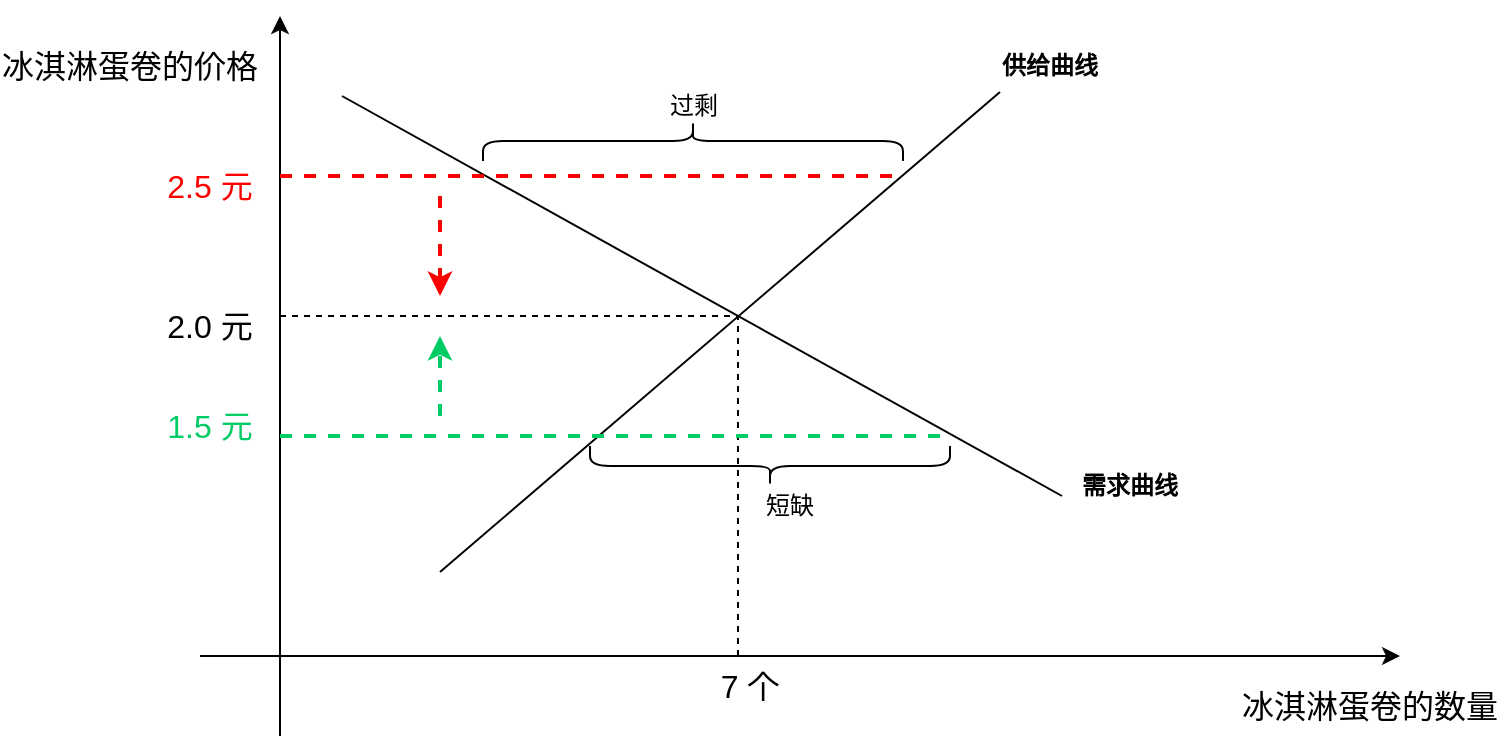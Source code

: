 <mxfile version="21.5.2" type="device">
  <diagram name="第 1 页" id="xylaBNMOXNijXMtivU9K">
    <mxGraphModel dx="600" dy="281" grid="1" gridSize="10" guides="1" tooltips="1" connect="1" arrows="1" fold="1" page="1" pageScale="1" pageWidth="827" pageHeight="1169" math="0" shadow="0">
      <root>
        <mxCell id="0" />
        <mxCell id="1" parent="0" />
        <mxCell id="V6mT3mmVj_ySSVW6skm2-1" value="" style="endArrow=classic;html=1;rounded=0;" edge="1" parent="1">
          <mxGeometry width="50" height="50" relative="1" as="geometry">
            <mxPoint x="200" y="360" as="sourcePoint" />
            <mxPoint x="800" y="360" as="targetPoint" />
          </mxGeometry>
        </mxCell>
        <mxCell id="V6mT3mmVj_ySSVW6skm2-2" value="" style="endArrow=classic;html=1;rounded=0;" edge="1" parent="1">
          <mxGeometry width="50" height="50" relative="1" as="geometry">
            <mxPoint x="240" y="400" as="sourcePoint" />
            <mxPoint x="240" y="40" as="targetPoint" />
          </mxGeometry>
        </mxCell>
        <mxCell id="V6mT3mmVj_ySSVW6skm2-3" value="" style="endArrow=none;html=1;rounded=0;" edge="1" parent="1">
          <mxGeometry width="50" height="50" relative="1" as="geometry">
            <mxPoint x="320" y="318" as="sourcePoint" />
            <mxPoint x="600" y="78" as="targetPoint" />
          </mxGeometry>
        </mxCell>
        <mxCell id="V6mT3mmVj_ySSVW6skm2-4" value="" style="endArrow=none;html=1;rounded=0;" edge="1" parent="1">
          <mxGeometry width="50" height="50" relative="1" as="geometry">
            <mxPoint x="631" y="280" as="sourcePoint" />
            <mxPoint x="271" y="80" as="targetPoint" />
          </mxGeometry>
        </mxCell>
        <mxCell id="V6mT3mmVj_ySSVW6skm2-5" value="" style="endArrow=none;html=1;rounded=0;dashed=1;" edge="1" parent="1">
          <mxGeometry width="50" height="50" relative="1" as="geometry">
            <mxPoint x="240" y="190" as="sourcePoint" />
            <mxPoint x="470" y="190" as="targetPoint" />
          </mxGeometry>
        </mxCell>
        <mxCell id="V6mT3mmVj_ySSVW6skm2-6" value="" style="endArrow=none;html=1;rounded=0;dashed=1;" edge="1" parent="1">
          <mxGeometry width="50" height="50" relative="1" as="geometry">
            <mxPoint x="469" y="360" as="sourcePoint" />
            <mxPoint x="469" y="190" as="targetPoint" />
          </mxGeometry>
        </mxCell>
        <mxCell id="V6mT3mmVj_ySSVW6skm2-7" value="冰淇淋蛋卷的价格" style="text;html=1;strokeColor=none;fillColor=none;align=center;verticalAlign=middle;whiteSpace=wrap;rounded=0;fontSize=16;" vertex="1" parent="1">
          <mxGeometry x="100" y="50" width="130" height="30" as="geometry" />
        </mxCell>
        <mxCell id="V6mT3mmVj_ySSVW6skm2-8" value="冰淇淋蛋卷的数量" style="text;html=1;strokeColor=none;fillColor=none;align=center;verticalAlign=middle;whiteSpace=wrap;rounded=0;fontSize=16;" vertex="1" parent="1">
          <mxGeometry x="720" y="370" width="130" height="30" as="geometry" />
        </mxCell>
        <mxCell id="V6mT3mmVj_ySSVW6skm2-9" value="2.0 元" style="text;html=1;strokeColor=none;fillColor=none;align=center;verticalAlign=middle;whiteSpace=wrap;rounded=0;fontSize=16;" vertex="1" parent="1">
          <mxGeometry x="180" y="180" width="50" height="30" as="geometry" />
        </mxCell>
        <mxCell id="V6mT3mmVj_ySSVW6skm2-10" value="7 个" style="text;html=1;strokeColor=none;fillColor=none;align=center;verticalAlign=middle;whiteSpace=wrap;rounded=0;fontSize=16;" vertex="1" parent="1">
          <mxGeometry x="450" y="360" width="50" height="30" as="geometry" />
        </mxCell>
        <mxCell id="V6mT3mmVj_ySSVW6skm2-11" value="" style="endArrow=none;html=1;rounded=0;dashed=1;strokeWidth=2;strokeColor=#FF0000;" edge="1" parent="1">
          <mxGeometry width="50" height="50" relative="1" as="geometry">
            <mxPoint x="240" y="120" as="sourcePoint" />
            <mxPoint x="550" y="120" as="targetPoint" />
          </mxGeometry>
        </mxCell>
        <mxCell id="V6mT3mmVj_ySSVW6skm2-12" value="2.5 元" style="text;html=1;strokeColor=none;fillColor=none;align=center;verticalAlign=middle;whiteSpace=wrap;rounded=0;fontSize=16;fontColor=#FF0000;" vertex="1" parent="1">
          <mxGeometry x="180" y="110" width="50" height="30" as="geometry" />
        </mxCell>
        <mxCell id="V6mT3mmVj_ySSVW6skm2-13" value="" style="endArrow=classic;html=1;rounded=0;dashed=1;strokeWidth=2;strokeColor=#FF0000;" edge="1" parent="1">
          <mxGeometry width="50" height="50" relative="1" as="geometry">
            <mxPoint x="320" y="130" as="sourcePoint" />
            <mxPoint x="320" y="180" as="targetPoint" />
          </mxGeometry>
        </mxCell>
        <mxCell id="V6mT3mmVj_ySSVW6skm2-14" value="" style="endArrow=none;html=1;rounded=0;dashed=1;strokeWidth=2;strokeColor=#00CC66;" edge="1" parent="1">
          <mxGeometry width="50" height="50" relative="1" as="geometry">
            <mxPoint x="240" y="250" as="sourcePoint" />
            <mxPoint x="570" y="250" as="targetPoint" />
          </mxGeometry>
        </mxCell>
        <mxCell id="V6mT3mmVj_ySSVW6skm2-15" value="1.5 元" style="text;html=1;strokeColor=none;fillColor=none;align=center;verticalAlign=middle;whiteSpace=wrap;rounded=0;fontSize=16;fontColor=#00CC66;" vertex="1" parent="1">
          <mxGeometry x="180" y="230" width="50" height="30" as="geometry" />
        </mxCell>
        <mxCell id="V6mT3mmVj_ySSVW6skm2-16" value="" style="shape=curlyBracket;whiteSpace=wrap;html=1;rounded=1;flipH=1;labelPosition=right;verticalLabelPosition=middle;align=left;verticalAlign=middle;rotation=-90;" vertex="1" parent="1">
          <mxGeometry x="436.5" y="-2.5" width="20" height="210" as="geometry" />
        </mxCell>
        <mxCell id="V6mT3mmVj_ySSVW6skm2-17" value="过剩" style="text;html=1;strokeColor=none;fillColor=none;align=center;verticalAlign=middle;whiteSpace=wrap;rounded=0;" vertex="1" parent="1">
          <mxGeometry x="426.5" y="70" width="40" height="30" as="geometry" />
        </mxCell>
        <mxCell id="V6mT3mmVj_ySSVW6skm2-18" value="" style="endArrow=classic;html=1;rounded=0;dashed=1;strokeWidth=2;strokeColor=#00CC66;fontColor=#00CC66;" edge="1" parent="1">
          <mxGeometry width="50" height="50" relative="1" as="geometry">
            <mxPoint x="320" y="240" as="sourcePoint" />
            <mxPoint x="320" y="200" as="targetPoint" />
          </mxGeometry>
        </mxCell>
        <mxCell id="V6mT3mmVj_ySSVW6skm2-19" value="" style="shape=curlyBracket;whiteSpace=wrap;html=1;rounded=1;flipH=1;labelPosition=right;verticalLabelPosition=middle;align=left;verticalAlign=middle;rotation=90;size=0.5;" vertex="1" parent="1">
          <mxGeometry x="475" y="175" width="20" height="180" as="geometry" />
        </mxCell>
        <mxCell id="V6mT3mmVj_ySSVW6skm2-20" value="短缺" style="text;html=1;strokeColor=none;fillColor=none;align=center;verticalAlign=middle;whiteSpace=wrap;rounded=0;" vertex="1" parent="1">
          <mxGeometry x="475" y="270" width="40" height="30" as="geometry" />
        </mxCell>
        <mxCell id="V6mT3mmVj_ySSVW6skm2-21" value="供给曲线" style="text;html=1;strokeColor=none;fillColor=none;align=center;verticalAlign=middle;whiteSpace=wrap;rounded=0;fontStyle=1" vertex="1" parent="1">
          <mxGeometry x="600" y="50" width="50" height="30" as="geometry" />
        </mxCell>
        <mxCell id="V6mT3mmVj_ySSVW6skm2-22" value="需求曲线" style="text;html=1;strokeColor=none;fillColor=none;align=center;verticalAlign=middle;whiteSpace=wrap;rounded=0;fontStyle=1" vertex="1" parent="1">
          <mxGeometry x="640" y="260" width="50" height="30" as="geometry" />
        </mxCell>
      </root>
    </mxGraphModel>
  </diagram>
</mxfile>
